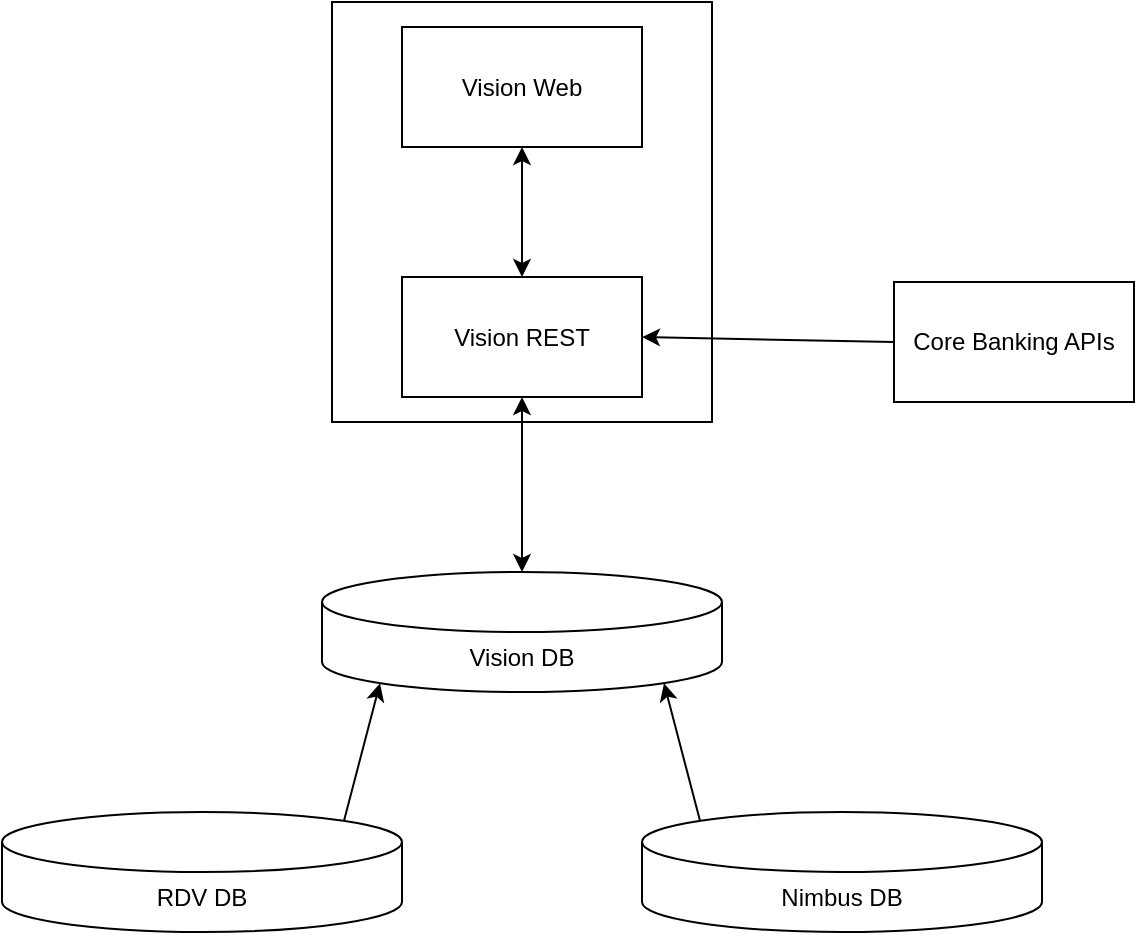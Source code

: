 <mxfile version="21.8.2" type="github">
  <diagram id="Ybg588DrY6kqlKBgJlJa" name="Page-1">
    <mxGraphModel dx="1313" dy="718" grid="1" gridSize="10" guides="1" tooltips="1" connect="1" arrows="1" fold="1" page="1" pageScale="1" pageWidth="827" pageHeight="1169" math="0" shadow="0">
      <root>
        <mxCell id="0" />
        <mxCell id="1" parent="0" />
        <mxCell id="GSz718LCiXBRjERJB6JE-2" value="Vision DB" style="shape=cylinder3;whiteSpace=wrap;html=1;boundedLbl=1;backgroundOutline=1;size=15;" vertex="1" parent="1">
          <mxGeometry x="314" y="405" width="200" height="60" as="geometry" />
        </mxCell>
        <mxCell id="GSz718LCiXBRjERJB6JE-3" value="RDV DB" style="shape=cylinder3;whiteSpace=wrap;html=1;boundedLbl=1;backgroundOutline=1;size=15;" vertex="1" parent="1">
          <mxGeometry x="154" y="525" width="200" height="60" as="geometry" />
        </mxCell>
        <mxCell id="GSz718LCiXBRjERJB6JE-4" value="Nimbus DB" style="shape=cylinder3;whiteSpace=wrap;html=1;boundedLbl=1;backgroundOutline=1;size=15;" vertex="1" parent="1">
          <mxGeometry x="474" y="525" width="200" height="60" as="geometry" />
        </mxCell>
        <mxCell id="GSz718LCiXBRjERJB6JE-8" value="" style="endArrow=classic;html=1;rounded=0;entryX=0.145;entryY=1;entryDx=0;entryDy=-4.35;entryPerimeter=0;exitX=0.855;exitY=0;exitDx=0;exitDy=4.35;exitPerimeter=0;" edge="1" parent="1" source="GSz718LCiXBRjERJB6JE-3" target="GSz718LCiXBRjERJB6JE-2">
          <mxGeometry width="50" height="50" relative="1" as="geometry">
            <mxPoint x="104" y="505" as="sourcePoint" />
            <mxPoint x="154" y="455" as="targetPoint" />
          </mxGeometry>
        </mxCell>
        <mxCell id="GSz718LCiXBRjERJB6JE-9" value="" style="endArrow=classic;html=1;rounded=0;entryX=0.855;entryY=1;entryDx=0;entryDy=-4.35;entryPerimeter=0;exitX=0.145;exitY=0;exitDx=0;exitDy=4.35;exitPerimeter=0;" edge="1" parent="1" source="GSz718LCiXBRjERJB6JE-4" target="GSz718LCiXBRjERJB6JE-2">
          <mxGeometry width="50" height="50" relative="1" as="geometry">
            <mxPoint x="424" y="655" as="sourcePoint" />
            <mxPoint x="474" y="605" as="targetPoint" />
          </mxGeometry>
        </mxCell>
        <mxCell id="GSz718LCiXBRjERJB6JE-12" value="Core Banking APIs" style="rounded=0;whiteSpace=wrap;html=1;" vertex="1" parent="1">
          <mxGeometry x="600" y="260" width="120" height="60" as="geometry" />
        </mxCell>
        <mxCell id="GSz718LCiXBRjERJB6JE-14" value="" style="rounded=0;whiteSpace=wrap;html=1;" vertex="1" parent="1">
          <mxGeometry x="319" y="120" width="190" height="210" as="geometry" />
        </mxCell>
        <mxCell id="GSz718LCiXBRjERJB6JE-17" value="Vision REST" style="rounded=0;whiteSpace=wrap;html=1;" vertex="1" parent="1">
          <mxGeometry x="354" y="257.5" width="120" height="60" as="geometry" />
        </mxCell>
        <mxCell id="GSz718LCiXBRjERJB6JE-18" value="Vision Web" style="rounded=0;whiteSpace=wrap;html=1;" vertex="1" parent="1">
          <mxGeometry x="354" y="132.5" width="120" height="60" as="geometry" />
        </mxCell>
        <mxCell id="GSz718LCiXBRjERJB6JE-19" value="" style="endArrow=classic;startArrow=classic;html=1;rounded=0;entryX=0.5;entryY=1;entryDx=0;entryDy=0;exitX=0.5;exitY=0;exitDx=0;exitDy=0;" edge="1" parent="1" source="GSz718LCiXBRjERJB6JE-17" target="GSz718LCiXBRjERJB6JE-18">
          <mxGeometry width="50" height="50" relative="1" as="geometry">
            <mxPoint x="200" y="292.5" as="sourcePoint" />
            <mxPoint x="250" y="242.5" as="targetPoint" />
          </mxGeometry>
        </mxCell>
        <mxCell id="GSz718LCiXBRjERJB6JE-20" value="" style="endArrow=classic;html=1;rounded=0;entryX=1;entryY=0.5;entryDx=0;entryDy=0;exitX=0;exitY=0.5;exitDx=0;exitDy=0;" edge="1" parent="1" source="GSz718LCiXBRjERJB6JE-12" target="GSz718LCiXBRjERJB6JE-17">
          <mxGeometry width="50" height="50" relative="1" as="geometry">
            <mxPoint x="630" y="450" as="sourcePoint" />
            <mxPoint x="680" y="400" as="targetPoint" />
          </mxGeometry>
        </mxCell>
        <mxCell id="GSz718LCiXBRjERJB6JE-21" value="" style="endArrow=classic;startArrow=classic;html=1;rounded=0;entryX=0.5;entryY=1;entryDx=0;entryDy=0;exitX=0.5;exitY=0;exitDx=0;exitDy=0;exitPerimeter=0;" edge="1" parent="1" source="GSz718LCiXBRjERJB6JE-2" target="GSz718LCiXBRjERJB6JE-17">
          <mxGeometry width="50" height="50" relative="1" as="geometry">
            <mxPoint x="140" y="390" as="sourcePoint" />
            <mxPoint x="190" y="340" as="targetPoint" />
          </mxGeometry>
        </mxCell>
      </root>
    </mxGraphModel>
  </diagram>
</mxfile>
